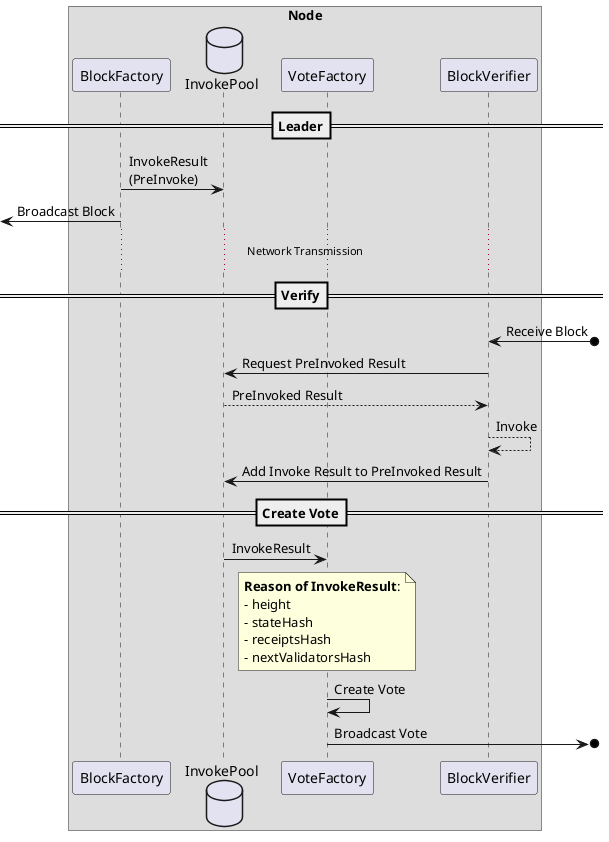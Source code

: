 @startuml
box Node
    participant BlockFactory as block_fac
    database InvokePool as pool
    participant VoteFactory as vote_fac
    participant BlockVerifier as verifier
end box

==Leader==
block_fac -> pool: InvokeResult\n(PreInvoke)
[<- block_fac: Broadcast Block

...Network Transmission...

==Verify==
verifier <-o]: Receive Block
verifier -> pool: Request PreInvoked Result
pool --> verifier: PreInvoked Result
verifier --> verifier: Invoke
verifier -> pool: Add Invoke Result to PreInvoked Result

==Create Vote==
pool -> vote_fac: InvokeResult
note over vote_fac
    **Reason of InvokeResult**:
    - height
    - stateHash
    - receiptsHash
    - nextValidatorsHash
end note
vote_fac -> vote_fac: Create Vote
vote_fac ->o]: Broadcast Vote
@enduml